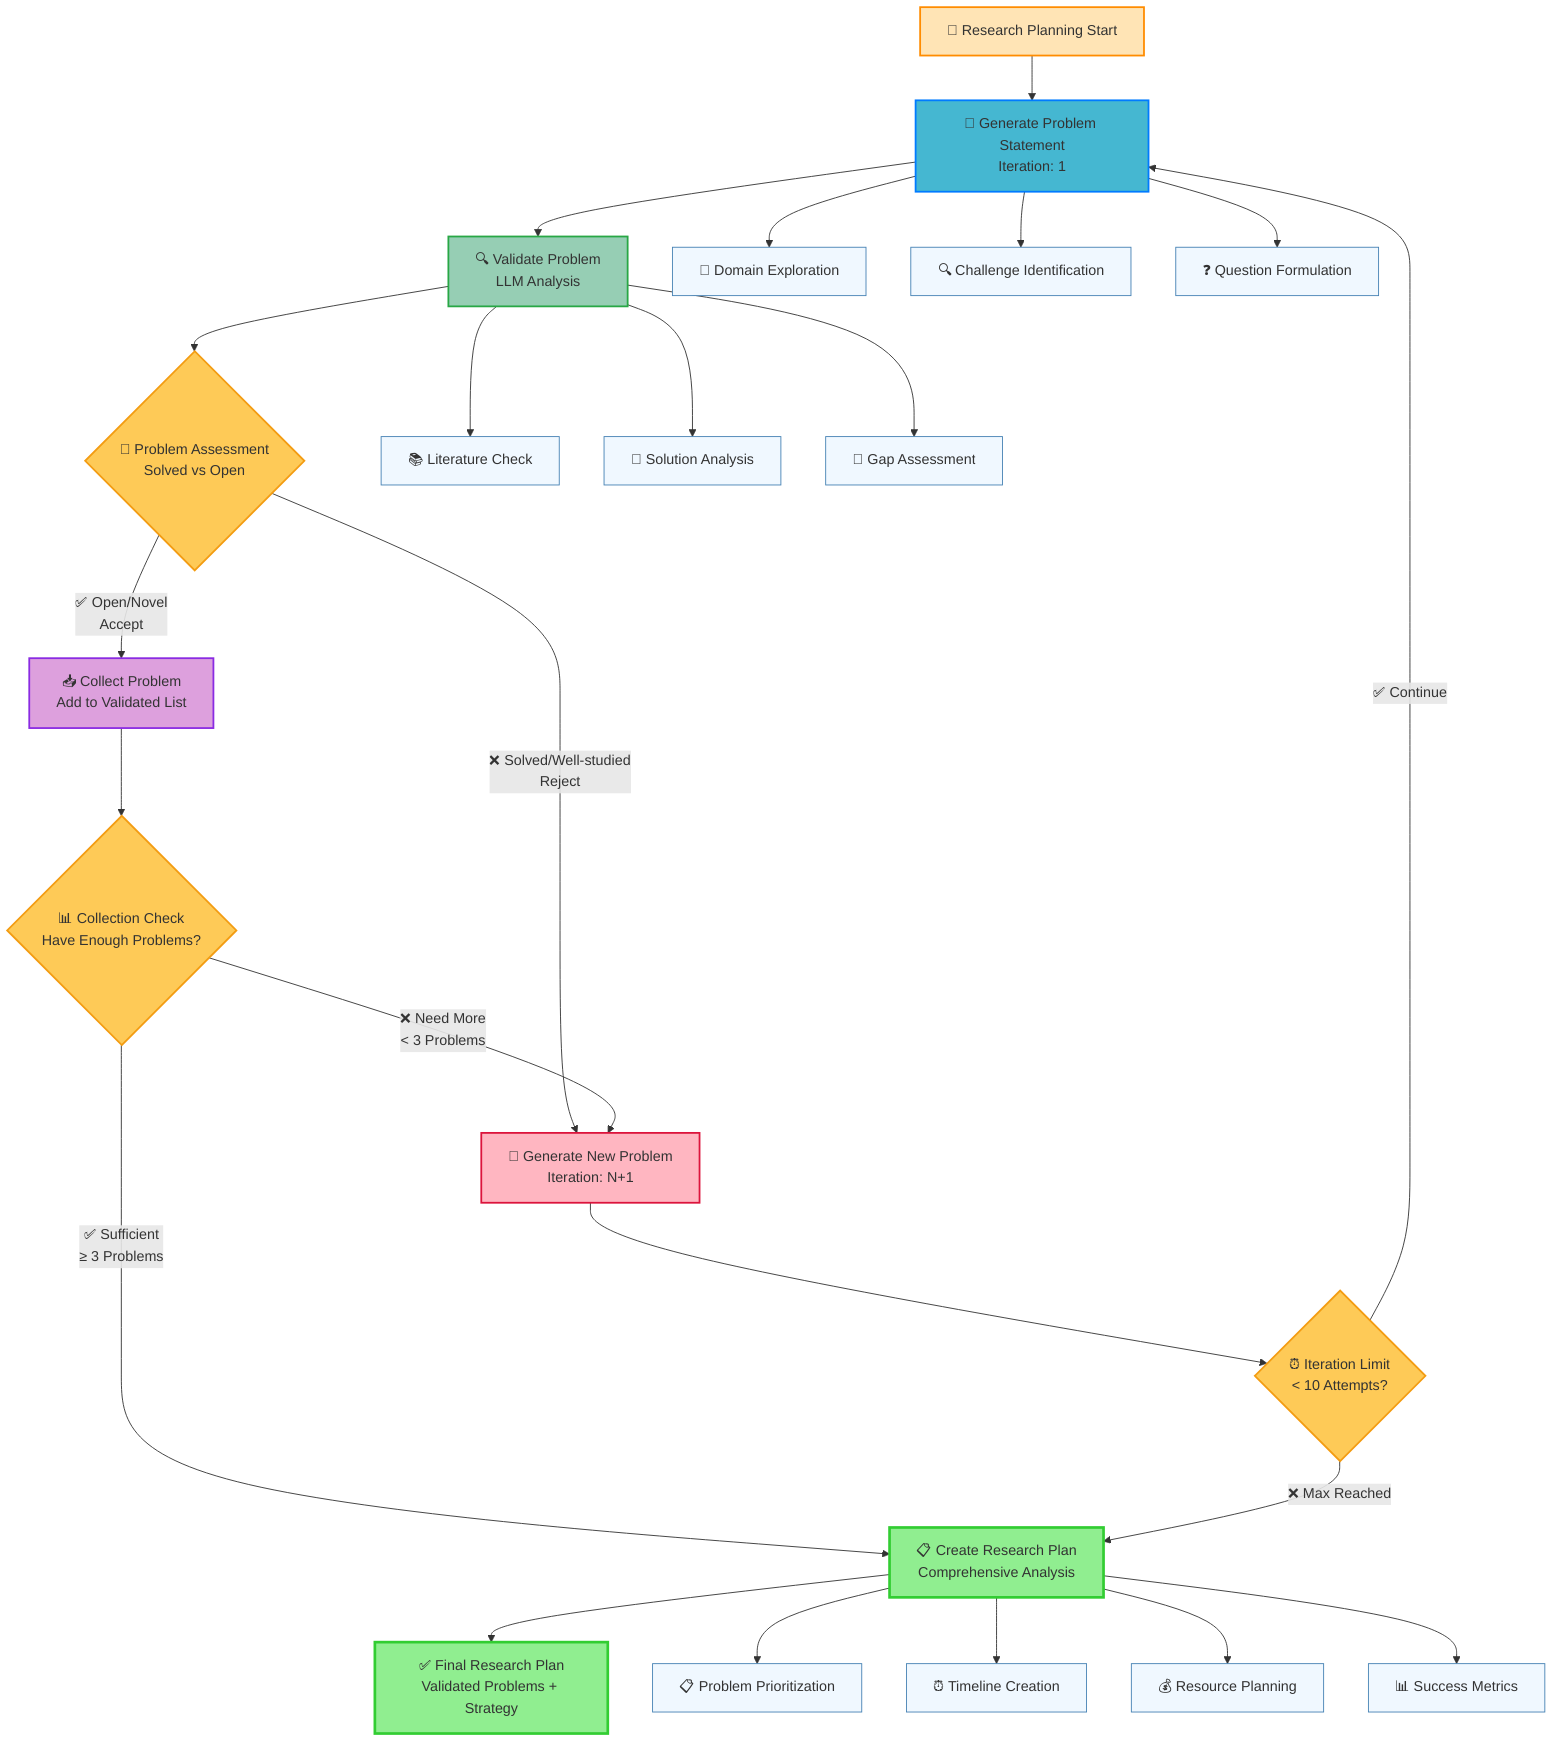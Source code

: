 graph TD
    A[🔬 Research Planning Start] --> B[🎯 Generate Problem Statement<br/>Iteration: 1]
    
    B --> C[🔍 Validate Problem<br/>LLM Analysis]
    C --> D{🤔 Problem Assessment<br/>Solved vs Open}
    
    D -->|✅ Open/Novel<br/>Accept| E[📥 Collect Problem<br/>Add to Validated List]
    D -->|❌ Solved/Well-studied<br/>Reject| F[🔄 Generate New Problem<br/>Iteration: N+1]
    
    E --> G{📊 Collection Check<br/>Have Enough Problems?}
    G -->|❌ Need More<br/>< 3 Problems| F
    G -->|✅ Sufficient<br/>≥ 3 Problems| H[📋 Create Research Plan<br/>Comprehensive Analysis]
    
    F --> I{⏰ Iteration Limit<br/>< 10 Attempts?}
    I -->|✅ Continue| B
    I -->|❌ Max Reached| H
    
    H --> J[✅ Final Research Plan<br/>Validated Problems + Strategy]
    
    %% Validation Details
    C --> C1[📚 Literature Check]
    C --> C2[🧠 Solution Analysis]  
    C --> C3[🎯 Gap Assessment]
    
    %% Problem Generation Details
    B --> B1[💭 Domain Exploration]
    B --> B2[🔍 Challenge Identification]
    B --> B3[❓ Question Formulation]
    
    %% Research Plan Details
    H --> H1[📋 Problem Prioritization]
    H --> H2[⏰ Timeline Creation]
    H --> H3[💰 Resource Planning]
    H --> H4[📊 Success Metrics]
    
    %% Styling
    classDef start fill:#FFE4B5,stroke:#FF8C00,stroke-width:2px
    classDef process fill:#45B7D1,stroke:#007BFF,stroke-width:2px
    classDef validation fill:#96CEB4,stroke:#28A745,stroke-width:2px
    classDef decision fill:#FECA57,stroke:#F39C12,stroke-width:2px
    classDef collection fill:#DDA0DD,stroke:#8A2BE2,stroke-width:2px
    classDef output fill:#90EE90,stroke:#32CD32,stroke-width:3px
    classDef subprocess fill:#F0F8FF,stroke:#4682B4,stroke-width:1px
    classDef loop fill:#FFB6C1,stroke:#DC143C,stroke-width:2px
    
    class A start
    class B,F process
    class C validation
    class D,G,I decision
    class E collection
    class H,J output
    class B1,B2,B3,C1,C2,C3,H1,H2,H3,H4 subprocess
    class F loop